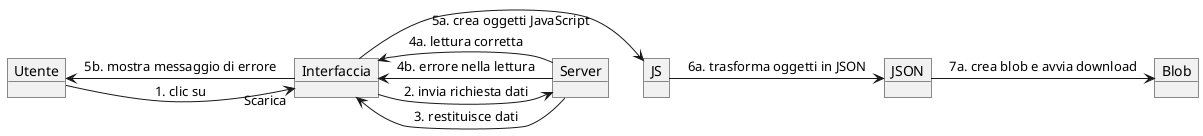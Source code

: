 @startuml scarica_json
' Communication diagram UML (diagramma di collaborazione)

object Utente
object Interfaccia
object Server
object JS
object JSON
object Blob

Utente -> Interfaccia : 1. clic su "Scarica"
Interfaccia -> Server : 2. invia richiesta dati
Server -> Interfaccia : 3. restituisce dati

Server -> Interfaccia : 4a. lettura corretta
Interfaccia -> JS : 5a. crea oggetti JavaScript
JS -> JSON : 6a. trasforma oggetti in JSON
JSON -> Blob : 7a. crea blob e avvia download

Server -> Interfaccia : 4b. errore nella lettura
Interfaccia -> Utente : 5b. mostra messaggio di errore

@enduml
